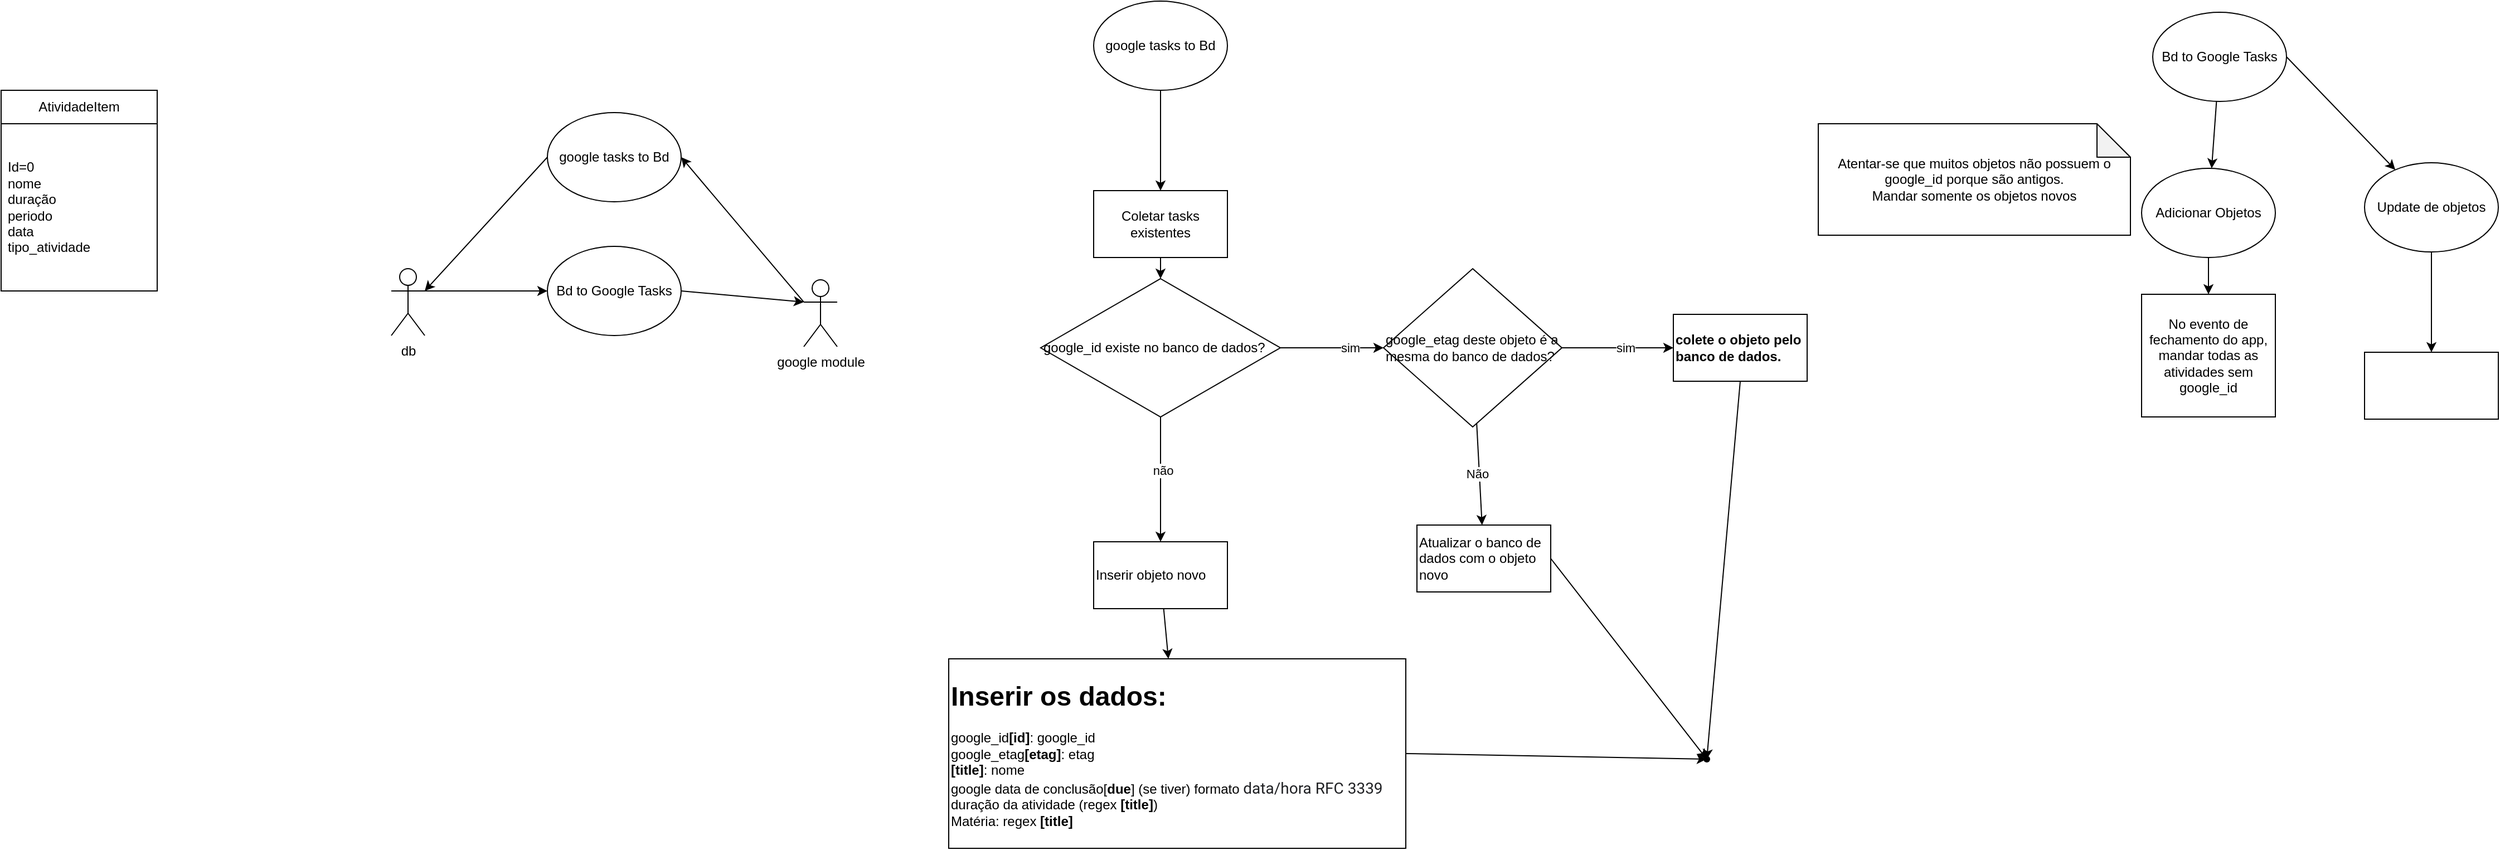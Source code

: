 <mxfile>
    <diagram id="DzA9UCq-kPdZy2DB_YPa" name="Página-1">
        <mxGraphModel dx="2074" dy="1262" grid="1" gridSize="10" guides="1" tooltips="1" connect="1" arrows="1" fold="1" page="0" pageScale="1" pageWidth="827" pageHeight="1169" math="0" shadow="0">
            <root>
                <mxCell id="0"/>
                <mxCell id="1" parent="0"/>
                <mxCell id="5" value="AtividadeItem" style="swimlane;fontStyle=0;childLayout=stackLayout;horizontal=1;startSize=30;horizontalStack=0;resizeParent=1;resizeParentMax=0;resizeLast=0;collapsible=1;marginBottom=0;whiteSpace=wrap;html=1;" parent="1" vertex="1">
                    <mxGeometry x="-390" y="-270" width="140" height="180" as="geometry"/>
                </mxCell>
                <mxCell id="7" value="&lt;div&gt;Id=0&lt;/div&gt;&lt;div&gt;nome&lt;/div&gt;&lt;div&gt;duração&lt;/div&gt;&lt;div&gt;periodo&lt;/div&gt;&lt;div&gt;data&lt;/div&gt;&lt;div&gt;tipo_atividade&lt;/div&gt;" style="text;strokeColor=none;fillColor=none;align=left;verticalAlign=middle;spacingLeft=4;spacingRight=4;overflow=hidden;points=[[0,0.5],[1,0.5]];portConstraint=eastwest;rotatable=0;whiteSpace=wrap;html=1;" parent="5" vertex="1">
                    <mxGeometry y="30" width="140" height="150" as="geometry"/>
                </mxCell>
                <mxCell id="13" style="edgeStyle=none;html=1;exitX=0;exitY=0.333;exitDx=0;exitDy=0;exitPerimeter=0;entryX=1;entryY=0.5;entryDx=0;entryDy=0;" parent="1" source="10" target="11" edge="1">
                    <mxGeometry relative="1" as="geometry"/>
                </mxCell>
                <mxCell id="10" value="google module" style="shape=umlActor;verticalLabelPosition=bottom;verticalAlign=top;html=1;outlineConnect=0;" parent="1" vertex="1">
                    <mxGeometry x="330" y="-100" width="30" height="60" as="geometry"/>
                </mxCell>
                <mxCell id="11" value="google tasks to Bd" style="ellipse;whiteSpace=wrap;html=1;" parent="1" vertex="1">
                    <mxGeometry x="100" y="-250" width="120" height="80" as="geometry"/>
                </mxCell>
                <mxCell id="54" style="edgeStyle=none;html=1;exitX=1;exitY=0.333;exitDx=0;exitDy=0;exitPerimeter=0;entryX=0;entryY=0.5;entryDx=0;entryDy=0;" edge="1" parent="1" source="12" target="53">
                    <mxGeometry relative="1" as="geometry"/>
                </mxCell>
                <mxCell id="12" value="db" style="shape=umlActor;verticalLabelPosition=bottom;verticalAlign=top;html=1;outlineConnect=0;" parent="1" vertex="1">
                    <mxGeometry x="-40" y="-110" width="30" height="60" as="geometry"/>
                </mxCell>
                <mxCell id="14" style="edgeStyle=none;html=1;exitX=0;exitY=0.5;exitDx=0;exitDy=0;entryX=1;entryY=0.333;entryDx=0;entryDy=0;entryPerimeter=0;" parent="1" source="11" target="12" edge="1">
                    <mxGeometry relative="1" as="geometry"/>
                </mxCell>
                <mxCell id="43" value="" style="edgeStyle=none;html=1;" parent="1" source="21" target="42" edge="1">
                    <mxGeometry relative="1" as="geometry"/>
                </mxCell>
                <mxCell id="21" value="&lt;span style=&quot;color: rgb(0, 0, 0);&quot;&gt;google tasks to Bd&lt;/span&gt;" style="ellipse;whiteSpace=wrap;html=1;" parent="1" vertex="1">
                    <mxGeometry x="590" y="-350" width="120" height="80" as="geometry"/>
                </mxCell>
                <mxCell id="31" value="" style="edgeStyle=none;html=1;" parent="1" source="26" target="30" edge="1">
                    <mxGeometry relative="1" as="geometry"/>
                </mxCell>
                <mxCell id="32" value="não" style="edgeLabel;html=1;align=center;verticalAlign=middle;resizable=0;points=[];" parent="31" vertex="1" connectable="0">
                    <mxGeometry x="-0.143" y="2" relative="1" as="geometry">
                        <mxPoint as="offset"/>
                    </mxGeometry>
                </mxCell>
                <mxCell id="35" value="" style="edgeStyle=none;html=1;" parent="1" source="26" target="34" edge="1">
                    <mxGeometry relative="1" as="geometry"/>
                </mxCell>
                <mxCell id="36" value="sim" style="edgeLabel;html=1;align=center;verticalAlign=middle;resizable=0;points=[];" parent="35" vertex="1" connectable="0">
                    <mxGeometry x="0.322" relative="1" as="geometry">
                        <mxPoint x="1" as="offset"/>
                    </mxGeometry>
                </mxCell>
                <mxCell id="26" value="google_id existe no banco de dados?" style="rhombus;whiteSpace=wrap;html=1;align=left;" parent="1" vertex="1">
                    <mxGeometry x="542.5" y="-101" width="215" height="124" as="geometry"/>
                </mxCell>
                <mxCell id="51" value="" style="edgeStyle=none;html=1;" parent="1" source="30" target="41" edge="1">
                    <mxGeometry relative="1" as="geometry"/>
                </mxCell>
                <mxCell id="30" value="Inserir objeto novo" style="whiteSpace=wrap;html=1;align=left;" parent="1" vertex="1">
                    <mxGeometry x="590" y="135" width="120" height="60" as="geometry"/>
                </mxCell>
                <mxCell id="38" value="" style="edgeStyle=none;html=1;" parent="1" source="34" target="37" edge="1">
                    <mxGeometry relative="1" as="geometry"/>
                </mxCell>
                <mxCell id="45" value="sim" style="edgeLabel;html=1;align=center;verticalAlign=middle;resizable=0;points=[];" parent="38" vertex="1" connectable="0">
                    <mxGeometry x="0.14" relative="1" as="geometry">
                        <mxPoint as="offset"/>
                    </mxGeometry>
                </mxCell>
                <mxCell id="58" value="" style="edgeStyle=none;html=1;" edge="1" parent="1" source="34" target="57">
                    <mxGeometry relative="1" as="geometry"/>
                </mxCell>
                <mxCell id="59" value="Não" style="edgeLabel;html=1;align=center;verticalAlign=middle;resizable=0;points=[];" vertex="1" connectable="0" parent="58">
                    <mxGeometry x="-0.025" y="-2" relative="1" as="geometry">
                        <mxPoint as="offset"/>
                    </mxGeometry>
                </mxCell>
                <mxCell id="34" value="google_etag deste objeto é a mesma do banco de dados?" style="rhombus;whiteSpace=wrap;html=1;align=left;" parent="1" vertex="1">
                    <mxGeometry x="850" y="-110" width="160" height="142" as="geometry"/>
                </mxCell>
                <mxCell id="37" value="colete o objeto pelo banco de dados." style="whiteSpace=wrap;html=1;align=left;fontStyle=1" parent="1" vertex="1">
                    <mxGeometry x="1110" y="-69" width="120" height="60" as="geometry"/>
                </mxCell>
                <mxCell id="52" style="edgeStyle=none;html=1;exitX=1;exitY=0.5;exitDx=0;exitDy=0;" parent="1" source="41" target="47" edge="1">
                    <mxGeometry relative="1" as="geometry"/>
                </mxCell>
                <mxCell id="41" value="&lt;h1&gt;&lt;b&gt;Inserir os dados:&lt;/b&gt;&lt;/h1&gt;&lt;div&gt;google_id&lt;b&gt;[id]&lt;/b&gt;: google_id&lt;/div&gt;&lt;div&gt;google_etag&lt;b&gt;[etag]&lt;/b&gt;: etag&lt;/div&gt;&lt;div&gt;&lt;b&gt;[title]&lt;/b&gt;: nome&lt;/div&gt;&lt;div&gt;google data de conclusão[&lt;b&gt;due&lt;/b&gt;] (se tiver) formato&amp;nbsp;&lt;span style=&quot;background-color: rgba(255, 255, 255, 0.95); color: rgb(32, 33, 36); font-family: Roboto, &amp;quot;Noto Sans&amp;quot;, &amp;quot;Noto Sans JP&amp;quot;, &amp;quot;Noto Sans KR&amp;quot;, &amp;quot;Noto Naskh Arabic&amp;quot;, &amp;quot;Noto Sans Thai&amp;quot;, &amp;quot;Noto Sans Hebrew&amp;quot;, &amp;quot;Noto Sans Bengali&amp;quot;, sans-serif; font-size: 14px;&quot;&gt;data/hora RFC 3339&lt;/span&gt;&lt;/div&gt;&lt;div&gt;duração da atividade (regex &lt;b&gt;[title]&lt;/b&gt;)&lt;/div&gt;&lt;div&gt;Matéria: regex &lt;b&gt;[title]&lt;/b&gt;&lt;/div&gt;&lt;div&gt;&lt;br&gt;&lt;/div&gt;" style="whiteSpace=wrap;html=1;align=left;" parent="1" vertex="1">
                    <mxGeometry x="460" y="240" width="410" height="170" as="geometry"/>
                </mxCell>
                <mxCell id="44" style="edgeStyle=none;html=1;exitX=0.5;exitY=1;exitDx=0;exitDy=0;entryX=0.5;entryY=0;entryDx=0;entryDy=0;" parent="1" source="42" target="26" edge="1">
                    <mxGeometry relative="1" as="geometry"/>
                </mxCell>
                <mxCell id="42" value="Coletar tasks existentes" style="whiteSpace=wrap;html=1;" parent="1" vertex="1">
                    <mxGeometry x="590" y="-180" width="120" height="60" as="geometry"/>
                </mxCell>
                <mxCell id="47" value="" style="shape=waypoint;sketch=0;size=6;pointerEvents=1;points=[];fillColor=none;resizable=0;rotatable=0;perimeter=centerPerimeter;snapToPoint=1;" parent="1" vertex="1">
                    <mxGeometry x="1130" y="320" width="20" height="20" as="geometry"/>
                </mxCell>
                <mxCell id="50" style="edgeStyle=none;html=1;exitX=0.5;exitY=1;exitDx=0;exitDy=0;entryX=0.8;entryY=1.1;entryDx=0;entryDy=0;entryPerimeter=0;" parent="1" source="37" target="47" edge="1">
                    <mxGeometry relative="1" as="geometry"/>
                </mxCell>
                <mxCell id="55" style="edgeStyle=none;html=1;exitX=1;exitY=0.5;exitDx=0;exitDy=0;" edge="1" parent="1" source="53">
                    <mxGeometry relative="1" as="geometry">
                        <mxPoint x="330" y="-80" as="targetPoint"/>
                    </mxGeometry>
                </mxCell>
                <mxCell id="53" value="Bd to Google Tasks" style="ellipse;whiteSpace=wrap;html=1;" vertex="1" parent="1">
                    <mxGeometry x="100" y="-130" width="120" height="80" as="geometry"/>
                </mxCell>
                <mxCell id="57" value="Atualizar o banco de dados com o objeto novo" style="whiteSpace=wrap;html=1;align=left;" vertex="1" parent="1">
                    <mxGeometry x="880" y="120" width="120" height="60" as="geometry"/>
                </mxCell>
                <mxCell id="60" style="edgeStyle=none;html=1;exitX=1;exitY=0.5;exitDx=0;exitDy=0;entryX=0.6;entryY=1.1;entryDx=0;entryDy=0;entryPerimeter=0;" edge="1" parent="1" source="57" target="47">
                    <mxGeometry relative="1" as="geometry"/>
                </mxCell>
                <mxCell id="69" value="" style="edgeStyle=none;html=1;" edge="1" parent="1" source="61" target="68">
                    <mxGeometry relative="1" as="geometry"/>
                </mxCell>
                <mxCell id="72" style="edgeStyle=none;html=1;exitX=1;exitY=0.5;exitDx=0;exitDy=0;" edge="1" parent="1" source="61" target="71">
                    <mxGeometry relative="1" as="geometry"/>
                </mxCell>
                <mxCell id="61" value="&lt;span style=&quot;color: rgb(0, 0, 0);&quot;&gt;Bd to Google Tasks&lt;/span&gt;" style="ellipse;whiteSpace=wrap;html=1;" vertex="1" parent="1">
                    <mxGeometry x="1540" y="-340" width="120" height="80" as="geometry"/>
                </mxCell>
                <mxCell id="62" value="No evento de fechamento do app, mandar todas as atividades sem google_id" style="whiteSpace=wrap;html=1;" vertex="1" parent="1">
                    <mxGeometry x="1530" y="-87" width="120" height="110" as="geometry"/>
                </mxCell>
                <mxCell id="66" value="Atentar-se que muitos objetos não possuem o google_id porque são antigos.&lt;div&gt;Mandar somente os objetos novos&lt;/div&gt;" style="shape=note;whiteSpace=wrap;html=1;backgroundOutline=1;darkOpacity=0.05;" vertex="1" parent="1">
                    <mxGeometry x="1240" y="-240" width="280" height="100" as="geometry"/>
                </mxCell>
                <mxCell id="70" value="" style="edgeStyle=none;html=1;" edge="1" parent="1" source="68" target="62">
                    <mxGeometry relative="1" as="geometry"/>
                </mxCell>
                <mxCell id="68" value="Adicionar Objetos" style="ellipse;whiteSpace=wrap;html=1;" vertex="1" parent="1">
                    <mxGeometry x="1530" y="-200" width="120" height="80" as="geometry"/>
                </mxCell>
                <mxCell id="74" value="" style="edgeStyle=none;html=1;" edge="1" parent="1" source="71" target="73">
                    <mxGeometry relative="1" as="geometry"/>
                </mxCell>
                <mxCell id="71" value="Update de objetos" style="ellipse;whiteSpace=wrap;html=1;" vertex="1" parent="1">
                    <mxGeometry x="1730" y="-205" width="120" height="80" as="geometry"/>
                </mxCell>
                <mxCell id="73" value="" style="whiteSpace=wrap;html=1;" vertex="1" parent="1">
                    <mxGeometry x="1730" y="-35" width="120" height="60" as="geometry"/>
                </mxCell>
            </root>
        </mxGraphModel>
    </diagram>
</mxfile>